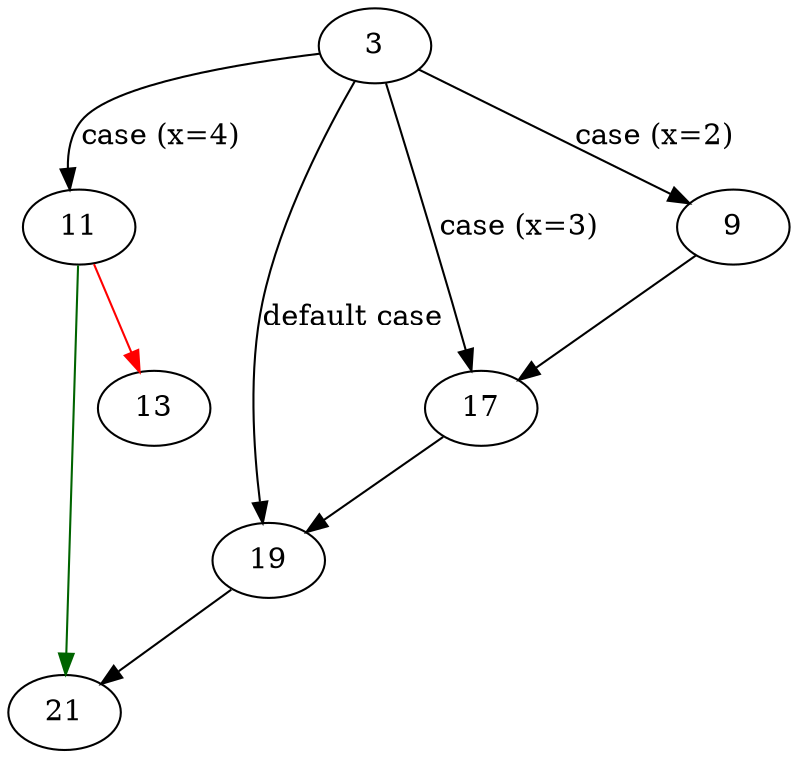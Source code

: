 strict digraph "parse_field_count" {
	// Node definitions.
	3 [entry=true];
	9;
	17;
	11;
	19;
	21;
	13;

	// Edge definitions.
	3 -> 9 [
		cond="case (x=2)"
		label="case (x=2)"
	];
	3 -> 17 [
		cond="case (x=3)"
		label="case (x=3)"
	];
	3 -> 11 [
		cond="case (x=4)"
		label="case (x=4)"
	];
	3 -> 19 [
		cond="default case"
		label="default case"
	];
	9 -> 17;
	17 -> 19;
	11 -> 21 [
		color=darkgreen
		cond=true
	];
	11 -> 13 [
		color=red
		cond=false
	];
	19 -> 21;
}
